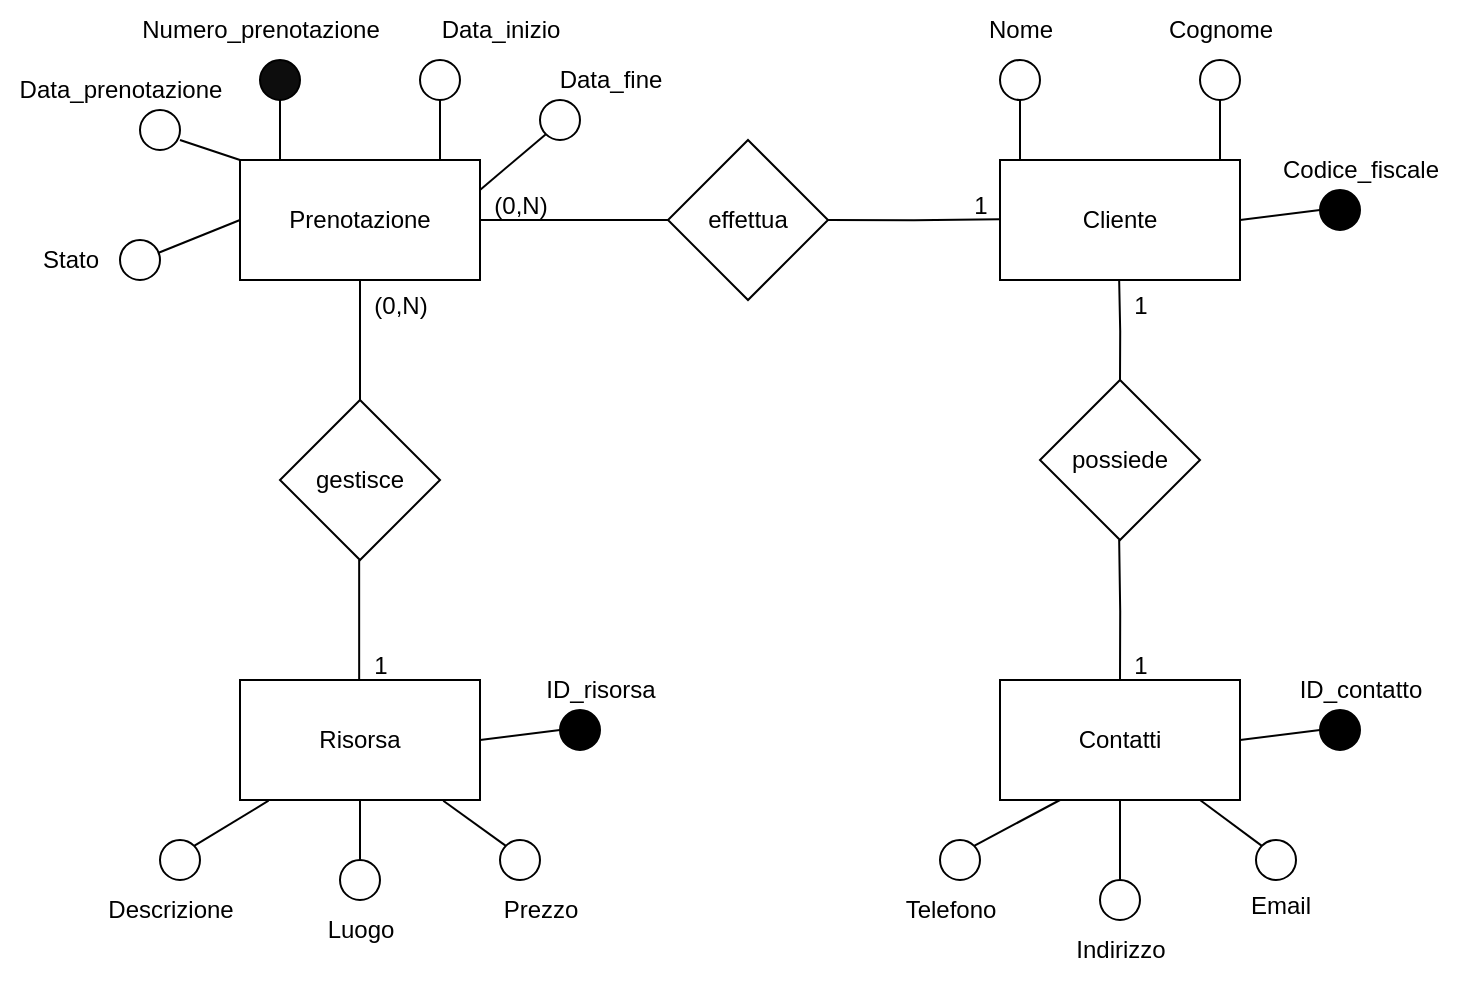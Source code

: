 <mxfile version="24.7.17">
  <diagram name="Pagina-1" id="VC7X1y8XZ7MFvhy6GGLF">
    <mxGraphModel dx="875" dy="435" grid="1" gridSize="10" guides="1" tooltips="1" connect="1" arrows="1" fold="1" page="1" pageScale="1" pageWidth="827" pageHeight="1169" math="0" shadow="0">
      <root>
        <mxCell id="0" />
        <mxCell id="1" parent="0" />
        <mxCell id="k73o23vM-bLAf66bQJKo-1" value="Cliente" style="rounded=0;whiteSpace=wrap;html=1;" vertex="1" parent="1">
          <mxGeometry x="540" y="120" width="120" height="60" as="geometry" />
        </mxCell>
        <mxCell id="k73o23vM-bLAf66bQJKo-71" value="" style="edgeStyle=orthogonalEdgeStyle;rounded=0;orthogonalLoop=1;jettySize=auto;html=1;strokeColor=default;endArrow=none;endFill=0;" edge="1" parent="1" source="k73o23vM-bLAf66bQJKo-2" target="k73o23vM-bLAf66bQJKo-8">
          <mxGeometry relative="1" as="geometry" />
        </mxCell>
        <mxCell id="k73o23vM-bLAf66bQJKo-2" value="Prenotazione" style="rounded=0;whiteSpace=wrap;html=1;" vertex="1" parent="1">
          <mxGeometry x="160" y="120" width="120" height="60" as="geometry" />
        </mxCell>
        <mxCell id="k73o23vM-bLAf66bQJKo-3" value="Risorsa" style="rounded=0;whiteSpace=wrap;html=1;" vertex="1" parent="1">
          <mxGeometry x="160" y="380" width="120" height="60" as="geometry" />
        </mxCell>
        <mxCell id="k73o23vM-bLAf66bQJKo-4" value="Contatti" style="rounded=0;whiteSpace=wrap;html=1;" vertex="1" parent="1">
          <mxGeometry x="540" y="380" width="120" height="60" as="geometry" />
        </mxCell>
        <mxCell id="k73o23vM-bLAf66bQJKo-6" value="effettua" style="rhombus;whiteSpace=wrap;html=1;" vertex="1" parent="1">
          <mxGeometry x="374" y="110" width="80" height="80" as="geometry" />
        </mxCell>
        <mxCell id="k73o23vM-bLAf66bQJKo-7" value="possiede" style="rhombus;whiteSpace=wrap;html=1;" vertex="1" parent="1">
          <mxGeometry x="560" y="230" width="80" height="80" as="geometry" />
        </mxCell>
        <mxCell id="k73o23vM-bLAf66bQJKo-8" value="gestisce" style="rhombus;whiteSpace=wrap;html=1;" vertex="1" parent="1">
          <mxGeometry x="180" y="240" width="80" height="80" as="geometry" />
        </mxCell>
        <mxCell id="k73o23vM-bLAf66bQJKo-9" value="" style="endArrow=none;html=1;rounded=0;entryX=0.5;entryY=1;entryDx=0;entryDy=0;" edge="1" parent="1" target="k73o23vM-bLAf66bQJKo-10">
          <mxGeometry width="50" height="50" relative="1" as="geometry">
            <mxPoint x="180" y="120" as="sourcePoint" />
            <mxPoint x="180" y="90" as="targetPoint" />
          </mxGeometry>
        </mxCell>
        <mxCell id="k73o23vM-bLAf66bQJKo-10" value="" style="ellipse;whiteSpace=wrap;html=1;aspect=fixed;fillColor=#0D0D0D;" vertex="1" parent="1">
          <mxGeometry x="170" y="70" width="20" height="20" as="geometry" />
        </mxCell>
        <mxCell id="k73o23vM-bLAf66bQJKo-13" value="Numero_prenotazione" style="text;html=1;align=center;verticalAlign=middle;resizable=0;points=[];autosize=1;strokeColor=none;fillColor=none;" vertex="1" parent="1">
          <mxGeometry x="100" y="40" width="140" height="30" as="geometry" />
        </mxCell>
        <mxCell id="k73o23vM-bLAf66bQJKo-14" value="" style="endArrow=none;html=1;rounded=0;exitX=0;exitY=0;exitDx=0;exitDy=0;" edge="1" parent="1" source="k73o23vM-bLAf66bQJKo-2">
          <mxGeometry width="50" height="50" relative="1" as="geometry">
            <mxPoint x="130" y="140" as="sourcePoint" />
            <mxPoint x="130" y="110" as="targetPoint" />
          </mxGeometry>
        </mxCell>
        <mxCell id="k73o23vM-bLAf66bQJKo-15" value="" style="ellipse;whiteSpace=wrap;html=1;aspect=fixed;" vertex="1" parent="1">
          <mxGeometry x="110" y="95" width="20" height="20" as="geometry" />
        </mxCell>
        <mxCell id="k73o23vM-bLAf66bQJKo-18" value="Data_prenotazione" style="text;html=1;align=center;verticalAlign=middle;resizable=0;points=[];autosize=1;strokeColor=none;fillColor=none;" vertex="1" parent="1">
          <mxGeometry x="40" y="70" width="120" height="30" as="geometry" />
        </mxCell>
        <mxCell id="k73o23vM-bLAf66bQJKo-19" value="" style="endArrow=none;html=1;rounded=0;" edge="1" parent="1">
          <mxGeometry width="50" height="50" relative="1" as="geometry">
            <mxPoint x="260" y="120" as="sourcePoint" />
            <mxPoint x="260" y="90" as="targetPoint" />
          </mxGeometry>
        </mxCell>
        <mxCell id="k73o23vM-bLAf66bQJKo-20" value="" style="ellipse;whiteSpace=wrap;html=1;aspect=fixed;" vertex="1" parent="1">
          <mxGeometry x="250" y="70" width="20" height="20" as="geometry" />
        </mxCell>
        <mxCell id="k73o23vM-bLAf66bQJKo-21" value="Data_inizio" style="text;html=1;align=center;verticalAlign=middle;resizable=0;points=[];autosize=1;strokeColor=none;fillColor=none;" vertex="1" parent="1">
          <mxGeometry x="250" y="40" width="80" height="30" as="geometry" />
        </mxCell>
        <mxCell id="k73o23vM-bLAf66bQJKo-22" value="" style="endArrow=none;html=1;rounded=0;exitX=1;exitY=0.25;exitDx=0;exitDy=0;entryX=0;entryY=1;entryDx=0;entryDy=0;" edge="1" parent="1" source="k73o23vM-bLAf66bQJKo-2" target="k73o23vM-bLAf66bQJKo-23">
          <mxGeometry width="50" height="50" relative="1" as="geometry">
            <mxPoint x="310" y="140" as="sourcePoint" />
            <mxPoint x="310" y="110" as="targetPoint" />
          </mxGeometry>
        </mxCell>
        <mxCell id="k73o23vM-bLAf66bQJKo-23" value="" style="ellipse;whiteSpace=wrap;html=1;aspect=fixed;" vertex="1" parent="1">
          <mxGeometry x="310" y="90" width="20" height="20" as="geometry" />
        </mxCell>
        <mxCell id="k73o23vM-bLAf66bQJKo-26" value="Data_fine" style="text;html=1;align=center;verticalAlign=middle;resizable=0;points=[];autosize=1;strokeColor=none;fillColor=none;" vertex="1" parent="1">
          <mxGeometry x="310" y="65" width="70" height="30" as="geometry" />
        </mxCell>
        <mxCell id="k73o23vM-bLAf66bQJKo-27" value="" style="endArrow=none;html=1;rounded=0;exitX=0;exitY=0.5;exitDx=0;exitDy=0;" edge="1" parent="1" source="k73o23vM-bLAf66bQJKo-28">
          <mxGeometry width="50" height="50" relative="1" as="geometry">
            <mxPoint x="110" y="200" as="sourcePoint" />
            <mxPoint x="110" y="170" as="targetPoint" />
          </mxGeometry>
        </mxCell>
        <mxCell id="k73o23vM-bLAf66bQJKo-31" value="" style="endArrow=none;html=1;rounded=0;exitX=0;exitY=0.5;exitDx=0;exitDy=0;" edge="1" parent="1" source="k73o23vM-bLAf66bQJKo-2" target="k73o23vM-bLAf66bQJKo-28">
          <mxGeometry width="50" height="50" relative="1" as="geometry">
            <mxPoint x="160" y="150" as="sourcePoint" />
            <mxPoint x="110" y="170" as="targetPoint" />
          </mxGeometry>
        </mxCell>
        <mxCell id="k73o23vM-bLAf66bQJKo-28" value="" style="ellipse;whiteSpace=wrap;html=1;aspect=fixed;" vertex="1" parent="1">
          <mxGeometry x="100" y="160" width="20" height="20" as="geometry" />
        </mxCell>
        <mxCell id="k73o23vM-bLAf66bQJKo-32" value="Stato" style="text;html=1;align=center;verticalAlign=middle;resizable=0;points=[];autosize=1;strokeColor=none;fillColor=none;" vertex="1" parent="1">
          <mxGeometry x="50" y="155" width="50" height="30" as="geometry" />
        </mxCell>
        <mxCell id="k73o23vM-bLAf66bQJKo-35" value="" style="endArrow=none;html=1;rounded=0;entryX=1;entryY=0;entryDx=0;entryDy=0;exitX=0.119;exitY=1.006;exitDx=0;exitDy=0;exitPerimeter=0;" edge="1" parent="1" target="k73o23vM-bLAf66bQJKo-36" source="k73o23vM-bLAf66bQJKo-3">
          <mxGeometry width="50" height="50" relative="1" as="geometry">
            <mxPoint x="130" y="510" as="sourcePoint" />
            <mxPoint x="130" y="480" as="targetPoint" />
          </mxGeometry>
        </mxCell>
        <mxCell id="k73o23vM-bLAf66bQJKo-36" value="" style="ellipse;whiteSpace=wrap;html=1;aspect=fixed;" vertex="1" parent="1">
          <mxGeometry x="120" y="460" width="20" height="20" as="geometry" />
        </mxCell>
        <mxCell id="k73o23vM-bLAf66bQJKo-37" value="" style="endArrow=none;html=1;rounded=0;entryX=0;entryY=0;entryDx=0;entryDy=0;exitX=0.847;exitY=1.006;exitDx=0;exitDy=0;exitPerimeter=0;" edge="1" parent="1" target="k73o23vM-bLAf66bQJKo-38" source="k73o23vM-bLAf66bQJKo-3">
          <mxGeometry width="50" height="50" relative="1" as="geometry">
            <mxPoint x="310" y="520" as="sourcePoint" />
            <mxPoint x="310" y="490" as="targetPoint" />
          </mxGeometry>
        </mxCell>
        <mxCell id="k73o23vM-bLAf66bQJKo-38" value="" style="ellipse;whiteSpace=wrap;html=1;aspect=fixed;" vertex="1" parent="1">
          <mxGeometry x="290" y="460" width="20" height="20" as="geometry" />
        </mxCell>
        <mxCell id="k73o23vM-bLAf66bQJKo-40" value="Descrizione" style="text;html=1;align=center;verticalAlign=middle;resizable=0;points=[];autosize=1;strokeColor=none;fillColor=none;" vertex="1" parent="1">
          <mxGeometry x="80" y="480" width="90" height="30" as="geometry" />
        </mxCell>
        <mxCell id="k73o23vM-bLAf66bQJKo-41" value="" style="endArrow=none;html=1;rounded=0;entryX=0.5;entryY=1;entryDx=0;entryDy=0;exitX=0.5;exitY=1;exitDx=0;exitDy=0;" edge="1" parent="1" target="k73o23vM-bLAf66bQJKo-42" source="k73o23vM-bLAf66bQJKo-3">
          <mxGeometry width="50" height="50" relative="1" as="geometry">
            <mxPoint x="220" y="520" as="sourcePoint" />
            <mxPoint x="220" y="490" as="targetPoint" />
          </mxGeometry>
        </mxCell>
        <mxCell id="k73o23vM-bLAf66bQJKo-42" value="" style="ellipse;whiteSpace=wrap;html=1;aspect=fixed;" vertex="1" parent="1">
          <mxGeometry x="210" y="470" width="20" height="20" as="geometry" />
        </mxCell>
        <mxCell id="k73o23vM-bLAf66bQJKo-44" value="Luogo" style="text;html=1;align=center;verticalAlign=middle;resizable=0;points=[];autosize=1;strokeColor=none;fillColor=none;" vertex="1" parent="1">
          <mxGeometry x="190" y="490" width="60" height="30" as="geometry" />
        </mxCell>
        <mxCell id="k73o23vM-bLAf66bQJKo-46" value="Prezzo" style="text;html=1;align=center;verticalAlign=middle;resizable=0;points=[];autosize=1;strokeColor=none;fillColor=none;" vertex="1" parent="1">
          <mxGeometry x="280" y="480" width="60" height="30" as="geometry" />
        </mxCell>
        <mxCell id="k73o23vM-bLAf66bQJKo-47" value="" style="endArrow=none;html=1;rounded=0;entryX=0.5;entryY=1;entryDx=0;entryDy=0;" edge="1" parent="1" target="k73o23vM-bLAf66bQJKo-48">
          <mxGeometry width="50" height="50" relative="1" as="geometry">
            <mxPoint x="550" y="120" as="sourcePoint" />
            <mxPoint x="550" y="90" as="targetPoint" />
          </mxGeometry>
        </mxCell>
        <mxCell id="k73o23vM-bLAf66bQJKo-48" value="" style="ellipse;whiteSpace=wrap;html=1;aspect=fixed;" vertex="1" parent="1">
          <mxGeometry x="540" y="70" width="20" height="20" as="geometry" />
        </mxCell>
        <mxCell id="k73o23vM-bLAf66bQJKo-49" value="" style="endArrow=none;html=1;rounded=0;entryX=0.5;entryY=1;entryDx=0;entryDy=0;" edge="1" parent="1" target="k73o23vM-bLAf66bQJKo-50">
          <mxGeometry width="50" height="50" relative="1" as="geometry">
            <mxPoint x="650" y="120" as="sourcePoint" />
            <mxPoint x="650" y="90" as="targetPoint" />
          </mxGeometry>
        </mxCell>
        <mxCell id="k73o23vM-bLAf66bQJKo-50" value="" style="ellipse;whiteSpace=wrap;html=1;aspect=fixed;" vertex="1" parent="1">
          <mxGeometry x="640" y="70" width="20" height="20" as="geometry" />
        </mxCell>
        <mxCell id="k73o23vM-bLAf66bQJKo-51" value="Nome" style="text;html=1;align=center;verticalAlign=middle;resizable=0;points=[];autosize=1;strokeColor=none;fillColor=none;" vertex="1" parent="1">
          <mxGeometry x="520" y="40" width="60" height="30" as="geometry" />
        </mxCell>
        <mxCell id="k73o23vM-bLAf66bQJKo-52" value="Cognome" style="text;html=1;align=center;verticalAlign=middle;resizable=0;points=[];autosize=1;strokeColor=none;fillColor=none;" vertex="1" parent="1">
          <mxGeometry x="610" y="40" width="80" height="30" as="geometry" />
        </mxCell>
        <mxCell id="k73o23vM-bLAf66bQJKo-55" value="" style="endArrow=none;html=1;rounded=0;entryX=0;entryY=0.5;entryDx=0;entryDy=0;" edge="1" parent="1" target="k73o23vM-bLAf66bQJKo-56">
          <mxGeometry width="50" height="50" relative="1" as="geometry">
            <mxPoint x="660" y="150" as="sourcePoint" />
            <mxPoint x="580" y="120" as="targetPoint" />
          </mxGeometry>
        </mxCell>
        <mxCell id="k73o23vM-bLAf66bQJKo-56" value="" style="ellipse;whiteSpace=wrap;html=1;aspect=fixed;fillColor=#000000;" vertex="1" parent="1">
          <mxGeometry x="700" y="135" width="20" height="20" as="geometry" />
        </mxCell>
        <mxCell id="k73o23vM-bLAf66bQJKo-58" value="Codice_fiscale" style="text;html=1;align=center;verticalAlign=middle;resizable=0;points=[];autosize=1;strokeColor=none;fillColor=none;" vertex="1" parent="1">
          <mxGeometry x="670" y="110" width="100" height="30" as="geometry" />
        </mxCell>
        <mxCell id="k73o23vM-bLAf66bQJKo-61" value="" style="endArrow=none;html=1;rounded=0;entryX=0;entryY=0;entryDx=0;entryDy=0;exitX=0.847;exitY=1.006;exitDx=0;exitDy=0;exitPerimeter=0;" edge="1" parent="1" target="k73o23vM-bLAf66bQJKo-62">
          <mxGeometry width="50" height="50" relative="1" as="geometry">
            <mxPoint x="640" y="440" as="sourcePoint" />
            <mxPoint x="688" y="490" as="targetPoint" />
          </mxGeometry>
        </mxCell>
        <mxCell id="k73o23vM-bLAf66bQJKo-62" value="" style="ellipse;whiteSpace=wrap;html=1;aspect=fixed;" vertex="1" parent="1">
          <mxGeometry x="668" y="460" width="20" height="20" as="geometry" />
        </mxCell>
        <mxCell id="k73o23vM-bLAf66bQJKo-63" value="" style="endArrow=none;html=1;rounded=0;entryX=1;entryY=0;entryDx=0;entryDy=0;exitX=0.25;exitY=1;exitDx=0;exitDy=0;" edge="1" parent="1" target="k73o23vM-bLAf66bQJKo-64" source="k73o23vM-bLAf66bQJKo-4">
          <mxGeometry width="50" height="50" relative="1" as="geometry">
            <mxPoint x="472" y="450" as="sourcePoint" />
            <mxPoint x="520" y="500" as="targetPoint" />
          </mxGeometry>
        </mxCell>
        <mxCell id="k73o23vM-bLAf66bQJKo-64" value="" style="ellipse;whiteSpace=wrap;html=1;aspect=fixed;" vertex="1" parent="1">
          <mxGeometry x="510" y="460" width="20" height="20" as="geometry" />
        </mxCell>
        <mxCell id="k73o23vM-bLAf66bQJKo-65" value="" style="endArrow=none;html=1;rounded=0;entryX=0.5;entryY=0;entryDx=0;entryDy=0;exitX=0.5;exitY=1;exitDx=0;exitDy=0;" edge="1" parent="1" target="k73o23vM-bLAf66bQJKo-66" source="k73o23vM-bLAf66bQJKo-4">
          <mxGeometry width="50" height="50" relative="1" as="geometry">
            <mxPoint x="562" y="460" as="sourcePoint" />
            <mxPoint x="610" y="510" as="targetPoint" />
          </mxGeometry>
        </mxCell>
        <mxCell id="k73o23vM-bLAf66bQJKo-66" value="" style="ellipse;whiteSpace=wrap;html=1;aspect=fixed;" vertex="1" parent="1">
          <mxGeometry x="590" y="480" width="20" height="20" as="geometry" />
        </mxCell>
        <mxCell id="k73o23vM-bLAf66bQJKo-68" value="Telefono" style="text;html=1;align=center;verticalAlign=middle;resizable=0;points=[];autosize=1;strokeColor=none;fillColor=none;" vertex="1" parent="1">
          <mxGeometry x="480" y="480" width="70" height="30" as="geometry" />
        </mxCell>
        <mxCell id="k73o23vM-bLAf66bQJKo-69" value="Indirizzo" style="text;html=1;align=center;verticalAlign=middle;resizable=0;points=[];autosize=1;strokeColor=none;fillColor=none;" vertex="1" parent="1">
          <mxGeometry x="565" y="500" width="70" height="30" as="geometry" />
        </mxCell>
        <mxCell id="k73o23vM-bLAf66bQJKo-70" value="Email" style="text;html=1;align=center;verticalAlign=middle;resizable=0;points=[];autosize=1;strokeColor=none;fillColor=none;" vertex="1" parent="1">
          <mxGeometry x="655" y="478" width="50" height="30" as="geometry" />
        </mxCell>
        <mxCell id="k73o23vM-bLAf66bQJKo-72" value="" style="edgeStyle=orthogonalEdgeStyle;rounded=0;orthogonalLoop=1;jettySize=auto;html=1;strokeColor=default;endArrow=none;endFill=0;" edge="1" parent="1">
          <mxGeometry relative="1" as="geometry">
            <mxPoint x="219.58" y="320" as="sourcePoint" />
            <mxPoint x="219.58" y="380" as="targetPoint" />
          </mxGeometry>
        </mxCell>
        <mxCell id="k73o23vM-bLAf66bQJKo-73" value="" style="edgeStyle=orthogonalEdgeStyle;rounded=0;orthogonalLoop=1;jettySize=auto;html=1;strokeColor=default;endArrow=none;endFill=0;exitX=0;exitY=0.5;exitDx=0;exitDy=0;entryX=1;entryY=0.5;entryDx=0;entryDy=0;" edge="1" parent="1" source="k73o23vM-bLAf66bQJKo-6" target="k73o23vM-bLAf66bQJKo-2">
          <mxGeometry relative="1" as="geometry">
            <mxPoint x="340" y="135" as="sourcePoint" />
            <mxPoint x="340" y="195" as="targetPoint" />
          </mxGeometry>
        </mxCell>
        <mxCell id="k73o23vM-bLAf66bQJKo-74" value="" style="edgeStyle=orthogonalEdgeStyle;rounded=0;orthogonalLoop=1;jettySize=auto;html=1;strokeColor=default;endArrow=none;endFill=0;exitX=0;exitY=0.5;exitDx=0;exitDy=0;entryX=1;entryY=0.5;entryDx=0;entryDy=0;" edge="1" parent="1" target="k73o23vM-bLAf66bQJKo-6">
          <mxGeometry relative="1" as="geometry">
            <mxPoint x="540" y="149.58" as="sourcePoint" />
            <mxPoint x="460" y="150" as="targetPoint" />
          </mxGeometry>
        </mxCell>
        <mxCell id="k73o23vM-bLAf66bQJKo-75" value="" style="edgeStyle=orthogonalEdgeStyle;rounded=0;orthogonalLoop=1;jettySize=auto;html=1;strokeColor=default;endArrow=none;endFill=0;" edge="1" parent="1">
          <mxGeometry relative="1" as="geometry">
            <mxPoint x="599.58" y="180" as="sourcePoint" />
            <mxPoint x="600" y="230" as="targetPoint" />
          </mxGeometry>
        </mxCell>
        <mxCell id="k73o23vM-bLAf66bQJKo-76" value="" style="edgeStyle=orthogonalEdgeStyle;rounded=0;orthogonalLoop=1;jettySize=auto;html=1;strokeColor=default;endArrow=none;endFill=0;entryX=0.5;entryY=0;entryDx=0;entryDy=0;" edge="1" parent="1" target="k73o23vM-bLAf66bQJKo-4">
          <mxGeometry relative="1" as="geometry">
            <mxPoint x="599.58" y="310" as="sourcePoint" />
            <mxPoint x="600" y="370" as="targetPoint" />
          </mxGeometry>
        </mxCell>
        <mxCell id="k73o23vM-bLAf66bQJKo-79" value="" style="endArrow=none;html=1;rounded=0;entryX=0;entryY=0.5;entryDx=0;entryDy=0;" edge="1" parent="1" target="k73o23vM-bLAf66bQJKo-80">
          <mxGeometry width="50" height="50" relative="1" as="geometry">
            <mxPoint x="660" y="410" as="sourcePoint" />
            <mxPoint x="580" y="380" as="targetPoint" />
          </mxGeometry>
        </mxCell>
        <mxCell id="k73o23vM-bLAf66bQJKo-80" value="" style="ellipse;whiteSpace=wrap;html=1;aspect=fixed;fillColor=#000000;" vertex="1" parent="1">
          <mxGeometry x="700" y="395" width="20" height="20" as="geometry" />
        </mxCell>
        <mxCell id="k73o23vM-bLAf66bQJKo-81" value="ID_contatto" style="text;html=1;align=center;verticalAlign=middle;resizable=0;points=[];autosize=1;strokeColor=none;fillColor=none;" vertex="1" parent="1">
          <mxGeometry x="680" y="370" width="80" height="30" as="geometry" />
        </mxCell>
        <mxCell id="k73o23vM-bLAf66bQJKo-82" value="" style="endArrow=none;html=1;rounded=0;entryX=0;entryY=0.5;entryDx=0;entryDy=0;" edge="1" parent="1" target="k73o23vM-bLAf66bQJKo-83">
          <mxGeometry width="50" height="50" relative="1" as="geometry">
            <mxPoint x="280" y="410" as="sourcePoint" />
            <mxPoint x="200" y="380" as="targetPoint" />
          </mxGeometry>
        </mxCell>
        <mxCell id="k73o23vM-bLAf66bQJKo-83" value="" style="ellipse;whiteSpace=wrap;html=1;aspect=fixed;fillColor=#000000;" vertex="1" parent="1">
          <mxGeometry x="320" y="395" width="20" height="20" as="geometry" />
        </mxCell>
        <mxCell id="k73o23vM-bLAf66bQJKo-84" value="ID_risorsa" style="text;html=1;align=center;verticalAlign=middle;resizable=0;points=[];autosize=1;strokeColor=none;fillColor=none;" vertex="1" parent="1">
          <mxGeometry x="300" y="370" width="80" height="30" as="geometry" />
        </mxCell>
        <mxCell id="k73o23vM-bLAf66bQJKo-85" value="1" style="text;html=1;align=center;verticalAlign=middle;resizable=0;points=[];autosize=1;strokeColor=none;fillColor=none;" vertex="1" parent="1">
          <mxGeometry x="515" y="128" width="30" height="30" as="geometry" />
        </mxCell>
        <mxCell id="k73o23vM-bLAf66bQJKo-86" value="(0,N)" style="text;html=1;align=center;verticalAlign=middle;resizable=0;points=[];autosize=1;strokeColor=none;fillColor=none;" vertex="1" parent="1">
          <mxGeometry x="275" y="128" width="50" height="30" as="geometry" />
        </mxCell>
        <mxCell id="k73o23vM-bLAf66bQJKo-87" value="1" style="text;html=1;align=center;verticalAlign=middle;resizable=0;points=[];autosize=1;strokeColor=none;fillColor=none;" vertex="1" parent="1">
          <mxGeometry x="595" y="178" width="30" height="30" as="geometry" />
        </mxCell>
        <mxCell id="k73o23vM-bLAf66bQJKo-88" value="1" style="text;html=1;align=center;verticalAlign=middle;resizable=0;points=[];autosize=1;strokeColor=none;fillColor=none;" vertex="1" parent="1">
          <mxGeometry x="595" y="358" width="30" height="30" as="geometry" />
        </mxCell>
        <mxCell id="k73o23vM-bLAf66bQJKo-89" value="1" style="text;html=1;align=center;verticalAlign=middle;resizable=0;points=[];autosize=1;strokeColor=none;fillColor=none;" vertex="1" parent="1">
          <mxGeometry x="215" y="358" width="30" height="30" as="geometry" />
        </mxCell>
        <mxCell id="k73o23vM-bLAf66bQJKo-90" value="(0,N)" style="text;html=1;align=center;verticalAlign=middle;resizable=0;points=[];autosize=1;strokeColor=none;fillColor=none;" vertex="1" parent="1">
          <mxGeometry x="215" y="178" width="50" height="30" as="geometry" />
        </mxCell>
      </root>
    </mxGraphModel>
  </diagram>
</mxfile>
